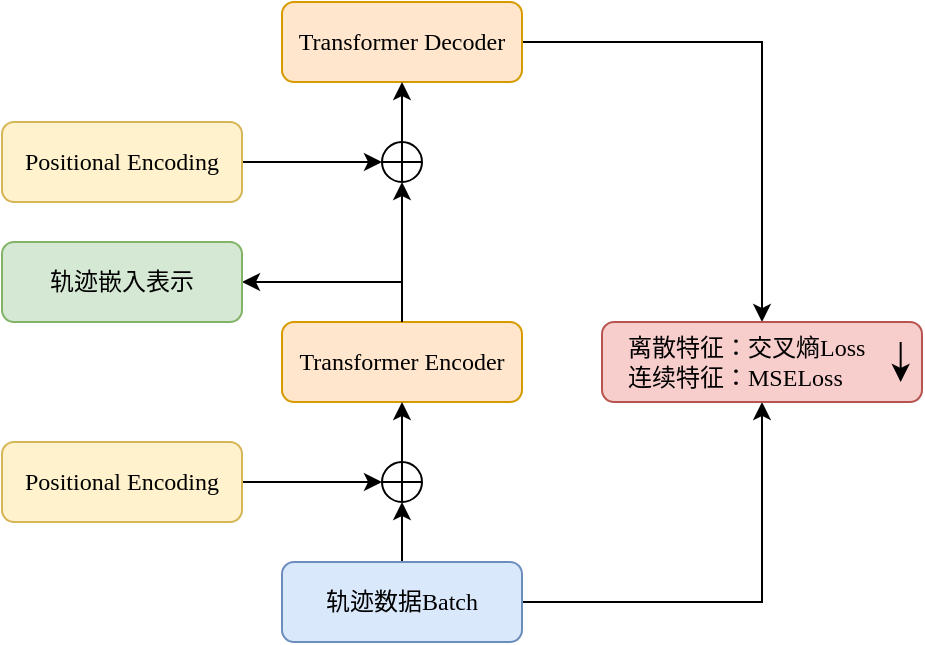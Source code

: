 <mxfile version="27.0.3" pages="2">
  <diagram name="Page-1" id="MPq3ik-kFGJoRAG0TAiE">
    <mxGraphModel dx="786" dy="467" grid="1" gridSize="10" guides="1" tooltips="1" connect="1" arrows="1" fold="1" page="1" pageScale="1" pageWidth="1654" pageHeight="1169" math="0" shadow="0">
      <root>
        <mxCell id="0" />
        <mxCell id="1" parent="0" />
        <mxCell id="dtVbvxe30hGAg03V2Ne4-54" style="edgeStyle=orthogonalEdgeStyle;rounded=0;orthogonalLoop=1;jettySize=auto;html=1;exitX=0.5;exitY=0;exitDx=0;exitDy=0;" parent="1" source="dtVbvxe30hGAg03V2Ne4-29" target="dtVbvxe30hGAg03V2Ne4-53" edge="1">
          <mxGeometry relative="1" as="geometry" />
        </mxCell>
        <mxCell id="dtVbvxe30hGAg03V2Ne4-29" value="&lt;font face=&quot;Times New Roman&quot;&gt;Transformer Encoder&lt;/font&gt;" style="rounded=1;whiteSpace=wrap;html=1;fillColor=#ffe6cc;strokeColor=#d79b00;" parent="1" vertex="1">
          <mxGeometry x="240" y="360" width="120" height="40" as="geometry" />
        </mxCell>
        <mxCell id="dtVbvxe30hGAg03V2Ne4-33" style="edgeStyle=orthogonalEdgeStyle;rounded=0;orthogonalLoop=1;jettySize=auto;html=1;entryX=0;entryY=0.5;entryDx=0;entryDy=0;" parent="1" source="dtVbvxe30hGAg03V2Ne4-30" target="dtVbvxe30hGAg03V2Ne4-31" edge="1">
          <mxGeometry relative="1" as="geometry" />
        </mxCell>
        <mxCell id="dtVbvxe30hGAg03V2Ne4-30" value="&lt;font face=&quot;Times New Roman&quot;&gt;Positional Encoding&lt;/font&gt;" style="rounded=1;whiteSpace=wrap;html=1;fillColor=#fff2cc;strokeColor=#d6b656;" parent="1" vertex="1">
          <mxGeometry x="100" y="420" width="120" height="40" as="geometry" />
        </mxCell>
        <mxCell id="dtVbvxe30hGAg03V2Ne4-32" style="edgeStyle=orthogonalEdgeStyle;rounded=0;orthogonalLoop=1;jettySize=auto;html=1;entryX=0.5;entryY=1;entryDx=0;entryDy=0;" parent="1" source="dtVbvxe30hGAg03V2Ne4-31" target="dtVbvxe30hGAg03V2Ne4-29" edge="1">
          <mxGeometry relative="1" as="geometry" />
        </mxCell>
        <mxCell id="dtVbvxe30hGAg03V2Ne4-31" value="" style="shape=orEllipse;perimeter=ellipsePerimeter;whiteSpace=wrap;html=1;backgroundOutline=1;" parent="1" vertex="1">
          <mxGeometry x="290" y="430" width="20" height="20" as="geometry" />
        </mxCell>
        <mxCell id="dtVbvxe30hGAg03V2Ne4-35" style="edgeStyle=orthogonalEdgeStyle;rounded=0;orthogonalLoop=1;jettySize=auto;html=1;entryX=0.5;entryY=1;entryDx=0;entryDy=0;" parent="1" source="dtVbvxe30hGAg03V2Ne4-34" target="dtVbvxe30hGAg03V2Ne4-31" edge="1">
          <mxGeometry relative="1" as="geometry" />
        </mxCell>
        <mxCell id="dtVbvxe30hGAg03V2Ne4-51" style="edgeStyle=orthogonalEdgeStyle;rounded=0;orthogonalLoop=1;jettySize=auto;html=1;entryX=0.5;entryY=1;entryDx=0;entryDy=0;" parent="1" source="dtVbvxe30hGAg03V2Ne4-34" target="dtVbvxe30hGAg03V2Ne4-45" edge="1">
          <mxGeometry relative="1" as="geometry">
            <mxPoint x="480" y="420.0" as="targetPoint" />
          </mxGeometry>
        </mxCell>
        <mxCell id="dtVbvxe30hGAg03V2Ne4-34" value="&lt;font face=&quot;SimSun&quot;&gt;轨迹数据&lt;/font&gt;&lt;font face=&quot;Times New Roman&quot;&gt;Batch&lt;/font&gt;" style="rounded=1;whiteSpace=wrap;html=1;fillColor=#dae8fc;strokeColor=#6c8ebf;" parent="1" vertex="1">
          <mxGeometry x="240" y="480" width="120" height="40" as="geometry" />
        </mxCell>
        <mxCell id="dtVbvxe30hGAg03V2Ne4-57" style="edgeStyle=orthogonalEdgeStyle;rounded=0;orthogonalLoop=1;jettySize=auto;html=1;entryX=0.5;entryY=0;entryDx=0;entryDy=0;" parent="1" source="dtVbvxe30hGAg03V2Ne4-36" target="dtVbvxe30hGAg03V2Ne4-45" edge="1">
          <mxGeometry relative="1" as="geometry">
            <mxPoint x="490" y="320" as="targetPoint" />
          </mxGeometry>
        </mxCell>
        <mxCell id="dtVbvxe30hGAg03V2Ne4-36" value="&lt;font face=&quot;Times New Roman&quot;&gt;Transformer Decoder&lt;/font&gt;" style="rounded=1;whiteSpace=wrap;html=1;fillColor=#ffe6cc;strokeColor=#d79b00;" parent="1" vertex="1">
          <mxGeometry x="240" y="200" width="120" height="40" as="geometry" />
        </mxCell>
        <mxCell id="dtVbvxe30hGAg03V2Ne4-41" value="" style="endArrow=classic;html=1;rounded=0;entryX=1;entryY=0.5;entryDx=0;entryDy=0;" parent="1" target="dtVbvxe30hGAg03V2Ne4-43" edge="1">
          <mxGeometry width="50" height="50" relative="1" as="geometry">
            <mxPoint x="300" y="360" as="sourcePoint" />
            <mxPoint x="240" y="340" as="targetPoint" />
            <Array as="points">
              <mxPoint x="300" y="340" />
            </Array>
          </mxGeometry>
        </mxCell>
        <mxCell id="dtVbvxe30hGAg03V2Ne4-43" value="&lt;font face=&quot;SimSun&quot;&gt;轨迹嵌入表示&lt;/font&gt;" style="rounded=1;whiteSpace=wrap;html=1;fillColor=#d5e8d4;strokeColor=#82b366;" parent="1" vertex="1">
          <mxGeometry x="100" y="320" width="120" height="40" as="geometry" />
        </mxCell>
        <mxCell id="dtVbvxe30hGAg03V2Ne4-47" value="" style="group" parent="1" vertex="1" connectable="0">
          <mxGeometry x="400" y="360" width="160" height="40" as="geometry" />
        </mxCell>
        <mxCell id="dtVbvxe30hGAg03V2Ne4-45" value="" style="rounded=1;whiteSpace=wrap;html=1;align=left;fillColor=#f8cecc;strokeColor=#b85450;" parent="dtVbvxe30hGAg03V2Ne4-47" vertex="1">
          <mxGeometry width="160" height="40" as="geometry" />
        </mxCell>
        <mxCell id="dtVbvxe30hGAg03V2Ne4-46" value="&lt;font style=&quot;&quot; face=&quot;SimSun&quot;&gt;离散特征：交叉熵&lt;/font&gt;&lt;font style=&quot;&quot; face=&quot;Times New Roman&quot;&gt;Loss&lt;/font&gt;&lt;div style=&quot;&quot;&gt;&lt;font face=&quot;SimSun&quot;&gt;连续特征：&lt;/font&gt;&lt;font face=&quot;Times New Roman&quot;&gt;MSELoss&lt;/font&gt;&lt;/div&gt;" style="text;html=1;align=left;verticalAlign=middle;whiteSpace=wrap;rounded=0;" parent="dtVbvxe30hGAg03V2Ne4-47" vertex="1">
          <mxGeometry x="10.667" y="5" width="138.667" height="30" as="geometry" />
        </mxCell>
        <mxCell id="dtVbvxe30hGAg03V2Ne4-49" value="" style="endArrow=classic;html=1;rounded=0;" parent="dtVbvxe30hGAg03V2Ne4-47" edge="1">
          <mxGeometry width="50" height="50" relative="1" as="geometry">
            <mxPoint x="149.333" y="10" as="sourcePoint" />
            <mxPoint x="149.333" y="30" as="targetPoint" />
          </mxGeometry>
        </mxCell>
        <mxCell id="dtVbvxe30hGAg03V2Ne4-55" style="edgeStyle=orthogonalEdgeStyle;rounded=0;orthogonalLoop=1;jettySize=auto;html=1;exitX=1;exitY=0.5;exitDx=0;exitDy=0;entryX=0;entryY=0.5;entryDx=0;entryDy=0;" parent="1" source="dtVbvxe30hGAg03V2Ne4-52" target="dtVbvxe30hGAg03V2Ne4-53" edge="1">
          <mxGeometry relative="1" as="geometry" />
        </mxCell>
        <mxCell id="dtVbvxe30hGAg03V2Ne4-52" value="&lt;font face=&quot;Times New Roman&quot;&gt;Positional Encoding&lt;/font&gt;" style="rounded=1;whiteSpace=wrap;html=1;fillColor=#fff2cc;strokeColor=#d6b656;" parent="1" vertex="1">
          <mxGeometry x="100" y="260" width="120" height="40" as="geometry" />
        </mxCell>
        <mxCell id="dtVbvxe30hGAg03V2Ne4-56" style="edgeStyle=orthogonalEdgeStyle;rounded=0;orthogonalLoop=1;jettySize=auto;html=1;exitX=0.5;exitY=0;exitDx=0;exitDy=0;entryX=0.5;entryY=1;entryDx=0;entryDy=0;" parent="1" source="dtVbvxe30hGAg03V2Ne4-53" target="dtVbvxe30hGAg03V2Ne4-36" edge="1">
          <mxGeometry relative="1" as="geometry" />
        </mxCell>
        <mxCell id="dtVbvxe30hGAg03V2Ne4-53" value="" style="shape=orEllipse;perimeter=ellipsePerimeter;whiteSpace=wrap;html=1;backgroundOutline=1;" parent="1" vertex="1">
          <mxGeometry x="290" y="270" width="20" height="20" as="geometry" />
        </mxCell>
      </root>
    </mxGraphModel>
  </diagram>
  <diagram id="p-PI3DVWJ1GRD0bYM4A0" name="ppt版本">
    <mxGraphModel dx="542" dy="322" grid="1" gridSize="10" guides="1" tooltips="1" connect="1" arrows="1" fold="1" page="1" pageScale="1" pageWidth="1654" pageHeight="1169" math="0" shadow="0">
      <root>
        <mxCell id="0" />
        <mxCell id="1" parent="0" />
        <mxCell id="GBaTjzrSLxxf44VJb8M6-1" style="edgeStyle=orthogonalEdgeStyle;rounded=0;orthogonalLoop=1;jettySize=auto;html=1;exitX=0.5;exitY=0;exitDx=0;exitDy=0;fontSize=12;fontStyle=1" edge="1" parent="1" source="GBaTjzrSLxxf44VJb8M6-2" target="GBaTjzrSLxxf44VJb8M6-21">
          <mxGeometry relative="1" as="geometry" />
        </mxCell>
        <mxCell id="GBaTjzrSLxxf44VJb8M6-2" value="&lt;font face=&quot;Times New Roman&quot;&gt;Transformer Encoder&lt;/font&gt;" style="rounded=1;whiteSpace=wrap;html=1;fillColor=#ffe6cc;strokeColor=#d79b00;fontSize=12;fontStyle=1" vertex="1" parent="1">
          <mxGeometry x="240" y="370" width="120" height="40" as="geometry" />
        </mxCell>
        <mxCell id="GBaTjzrSLxxf44VJb8M6-3" style="edgeStyle=orthogonalEdgeStyle;rounded=0;orthogonalLoop=1;jettySize=auto;html=1;entryX=0;entryY=0.5;entryDx=0;entryDy=0;fontSize=12;fontStyle=1" edge="1" parent="1" source="GBaTjzrSLxxf44VJb8M6-4" target="GBaTjzrSLxxf44VJb8M6-6">
          <mxGeometry relative="1" as="geometry" />
        </mxCell>
        <mxCell id="GBaTjzrSLxxf44VJb8M6-4" value="&lt;font face=&quot;Times New Roman&quot;&gt;Positional Encoding&lt;/font&gt;" style="rounded=1;whiteSpace=wrap;html=1;fillColor=#fff2cc;strokeColor=#d6b656;fontSize=12;fontStyle=1" vertex="1" parent="1">
          <mxGeometry x="110" y="420" width="120" height="40" as="geometry" />
        </mxCell>
        <mxCell id="GBaTjzrSLxxf44VJb8M6-5" style="edgeStyle=orthogonalEdgeStyle;rounded=0;orthogonalLoop=1;jettySize=auto;html=1;entryX=0.5;entryY=1;entryDx=0;entryDy=0;fontSize=12;fontStyle=1" edge="1" parent="1" source="GBaTjzrSLxxf44VJb8M6-6" target="GBaTjzrSLxxf44VJb8M6-2">
          <mxGeometry relative="1" as="geometry" />
        </mxCell>
        <mxCell id="GBaTjzrSLxxf44VJb8M6-6" value="" style="shape=orEllipse;perimeter=ellipsePerimeter;whiteSpace=wrap;html=1;backgroundOutline=1;fontSize=12;fontStyle=1" vertex="1" parent="1">
          <mxGeometry x="290" y="430" width="20" height="20" as="geometry" />
        </mxCell>
        <mxCell id="GBaTjzrSLxxf44VJb8M6-7" style="edgeStyle=orthogonalEdgeStyle;rounded=0;orthogonalLoop=1;jettySize=auto;html=1;entryX=0.5;entryY=1;entryDx=0;entryDy=0;fontSize=12;fontStyle=1" edge="1" parent="1" source="GBaTjzrSLxxf44VJb8M6-9" target="GBaTjzrSLxxf44VJb8M6-6">
          <mxGeometry relative="1" as="geometry" />
        </mxCell>
        <mxCell id="GBaTjzrSLxxf44VJb8M6-9" value="&lt;font face=&quot;SimSun&quot;&gt;轨迹数据&lt;/font&gt;&lt;font face=&quot;Times New Roman&quot;&gt;Batch&lt;/font&gt;" style="rounded=1;whiteSpace=wrap;html=1;fillColor=#dae8fc;strokeColor=#6c8ebf;fontSize=12;fontStyle=1" vertex="1" parent="1">
          <mxGeometry x="240" y="470" width="120" height="40" as="geometry" />
        </mxCell>
        <mxCell id="GBaTjzrSLxxf44VJb8M6-22" style="edgeStyle=orthogonalEdgeStyle;rounded=0;orthogonalLoop=1;jettySize=auto;html=1;" edge="1" parent="1" source="GBaTjzrSLxxf44VJb8M6-11">
          <mxGeometry relative="1" as="geometry">
            <mxPoint x="410" y="310" as="targetPoint" />
          </mxGeometry>
        </mxCell>
        <mxCell id="GBaTjzrSLxxf44VJb8M6-11" value="&lt;font face=&quot;Times New Roman&quot;&gt;Transformer Decoder&lt;/font&gt;" style="rounded=1;whiteSpace=wrap;html=1;fillColor=#ffe6cc;strokeColor=#d79b00;fontSize=12;fontStyle=1" vertex="1" parent="1">
          <mxGeometry x="240" y="240" width="120" height="40" as="geometry" />
        </mxCell>
        <mxCell id="GBaTjzrSLxxf44VJb8M6-12" value="" style="endArrow=classic;html=1;rounded=0;entryX=1;entryY=0.5;entryDx=0;entryDy=0;fontSize=12;fontStyle=1" edge="1" parent="1" target="GBaTjzrSLxxf44VJb8M6-13">
          <mxGeometry width="50" height="50" relative="1" as="geometry">
            <mxPoint x="300" y="360" as="sourcePoint" />
            <mxPoint x="240" y="340" as="targetPoint" />
            <Array as="points" />
          </mxGeometry>
        </mxCell>
        <mxCell id="GBaTjzrSLxxf44VJb8M6-13" value="&lt;font face=&quot;SimSun&quot;&gt;轨迹嵌入表示&lt;/font&gt;" style="rounded=1;whiteSpace=wrap;html=1;fillColor=#d5e8d4;strokeColor=#82b366;fontSize=12;fontStyle=1" vertex="1" parent="1">
          <mxGeometry x="110" y="340" width="120" height="40" as="geometry" />
        </mxCell>
        <mxCell id="GBaTjzrSLxxf44VJb8M6-14" value="" style="group;fontSize=12;fontStyle=1" vertex="1" connectable="0" parent="1">
          <mxGeometry x="330" y="310" width="160" height="40" as="geometry" />
        </mxCell>
        <mxCell id="GBaTjzrSLxxf44VJb8M6-15" value="" style="rounded=1;whiteSpace=wrap;html=1;align=left;fillColor=#f8cecc;strokeColor=#b85450;fontSize=12;fontStyle=1" vertex="1" parent="GBaTjzrSLxxf44VJb8M6-14">
          <mxGeometry width="160" height="40" as="geometry" />
        </mxCell>
        <mxCell id="GBaTjzrSLxxf44VJb8M6-16" value="&lt;font face=&quot;SimSun&quot;&gt;离散特征：交叉熵&lt;/font&gt;&lt;font face=&quot;Times New Roman&quot;&gt;Loss&lt;/font&gt;&lt;div&gt;&lt;font face=&quot;SimSun&quot;&gt;连续特征：&lt;/font&gt;&lt;font face=&quot;Times New Roman&quot;&gt;MSELoss&lt;/font&gt;&lt;/div&gt;" style="text;html=1;align=left;verticalAlign=middle;whiteSpace=wrap;rounded=0;fontSize=12;fontStyle=1" vertex="1" parent="GBaTjzrSLxxf44VJb8M6-14">
          <mxGeometry x="10.667" y="5" width="138.667" height="30" as="geometry" />
        </mxCell>
        <mxCell id="GBaTjzrSLxxf44VJb8M6-17" value="" style="endArrow=classic;html=1;rounded=0;fontSize=12;fontStyle=1" edge="1" parent="GBaTjzrSLxxf44VJb8M6-14">
          <mxGeometry width="50" height="50" relative="1" as="geometry">
            <mxPoint x="149.333" y="10" as="sourcePoint" />
            <mxPoint x="149.333" y="30" as="targetPoint" />
          </mxGeometry>
        </mxCell>
        <mxCell id="GBaTjzrSLxxf44VJb8M6-18" style="edgeStyle=orthogonalEdgeStyle;rounded=0;orthogonalLoop=1;jettySize=auto;html=1;exitX=1;exitY=0.5;exitDx=0;exitDy=0;entryX=0;entryY=0.5;entryDx=0;entryDy=0;fontSize=12;fontStyle=1" edge="1" parent="1" source="GBaTjzrSLxxf44VJb8M6-19" target="GBaTjzrSLxxf44VJb8M6-21">
          <mxGeometry relative="1" as="geometry" />
        </mxCell>
        <mxCell id="GBaTjzrSLxxf44VJb8M6-19" value="&lt;font face=&quot;Times New Roman&quot;&gt;Positional Encoding&lt;/font&gt;" style="rounded=1;whiteSpace=wrap;html=1;fillColor=#fff2cc;strokeColor=#d6b656;fontSize=12;fontStyle=1" vertex="1" parent="1">
          <mxGeometry x="110" y="290" width="120" height="40" as="geometry" />
        </mxCell>
        <mxCell id="GBaTjzrSLxxf44VJb8M6-20" style="edgeStyle=orthogonalEdgeStyle;rounded=0;orthogonalLoop=1;jettySize=auto;html=1;exitX=0.5;exitY=0;exitDx=0;exitDy=0;entryX=0.5;entryY=1;entryDx=0;entryDy=0;fontSize=12;fontStyle=1" edge="1" parent="1" source="GBaTjzrSLxxf44VJb8M6-21" target="GBaTjzrSLxxf44VJb8M6-11">
          <mxGeometry relative="1" as="geometry" />
        </mxCell>
        <mxCell id="GBaTjzrSLxxf44VJb8M6-21" value="" style="shape=orEllipse;perimeter=ellipsePerimeter;whiteSpace=wrap;html=1;backgroundOutline=1;fontSize=12;fontStyle=1" vertex="1" parent="1">
          <mxGeometry x="290" y="300" width="20" height="20" as="geometry" />
        </mxCell>
        <mxCell id="GBaTjzrSLxxf44VJb8M6-23" style="edgeStyle=orthogonalEdgeStyle;rounded=0;orthogonalLoop=1;jettySize=auto;html=1;entryX=1;entryY=0.5;entryDx=0;entryDy=0;exitX=0.5;exitY=1;exitDx=0;exitDy=0;" edge="1" parent="1" source="GBaTjzrSLxxf44VJb8M6-15" target="GBaTjzrSLxxf44VJb8M6-9">
          <mxGeometry relative="1" as="geometry" />
        </mxCell>
      </root>
    </mxGraphModel>
  </diagram>
</mxfile>
